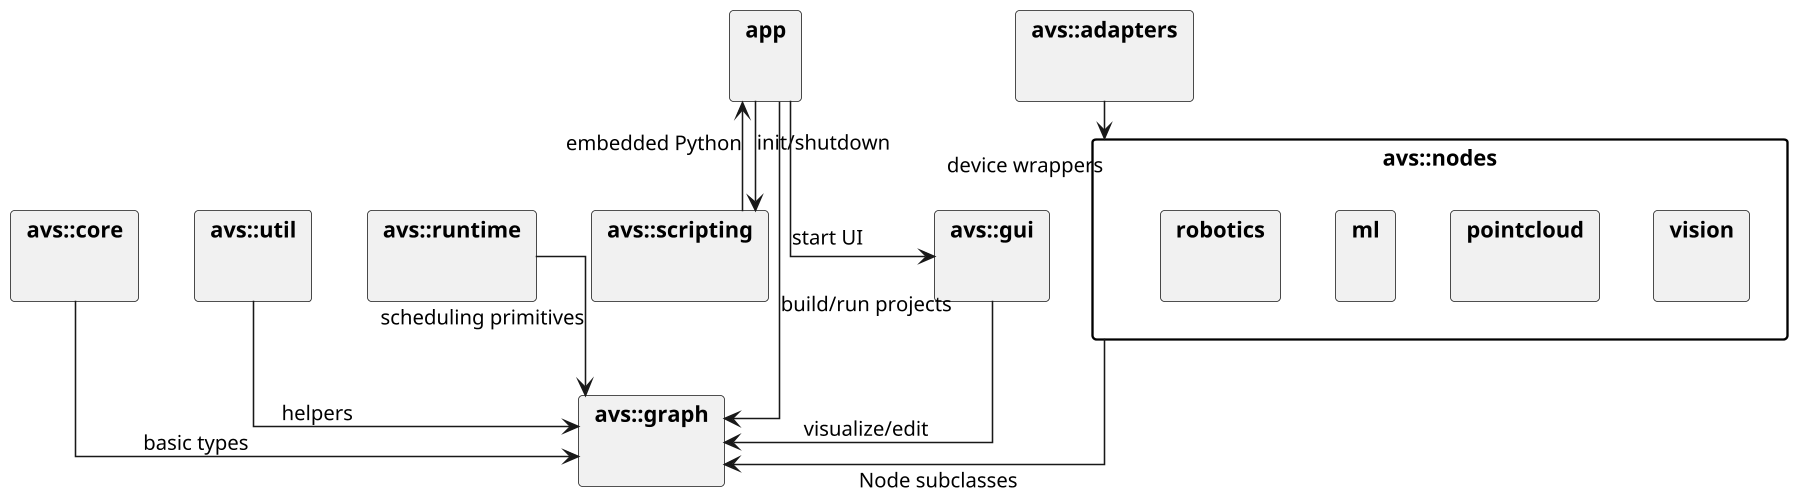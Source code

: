 @startuml
' AutoVisionStudio UML - PlantUML
skinparam packageStyle rectangle
skinparam shadowing false
skinparam linetype ortho
skinparam dpi 150

package "avs::core" as core {
}
package "avs::util" as util {
}
package "avs::graph" as graph {
}
package "avs::runtime" as runtime {
}
package "avs::scripting" as scripting {
}
package "avs::adapters" as adapters {
}
package "avs::nodes" as nodes {
  package vision {}
  package pointcloud {}
  package ml {}
  package robotics {}
}
package "avs::gui" as gui {
}
package app {
}

core --> graph : basic types
util --> graph : helpers
scripting --> app : embedded Python
adapters --> nodes : device wrappers
nodes --> graph : Node subclasses
runtime --> graph : scheduling primitives
gui --> graph : visualize/edit
app --> gui : start UI
app --> scripting : init/shutdown
app --> graph : build/run projects

@enduml
